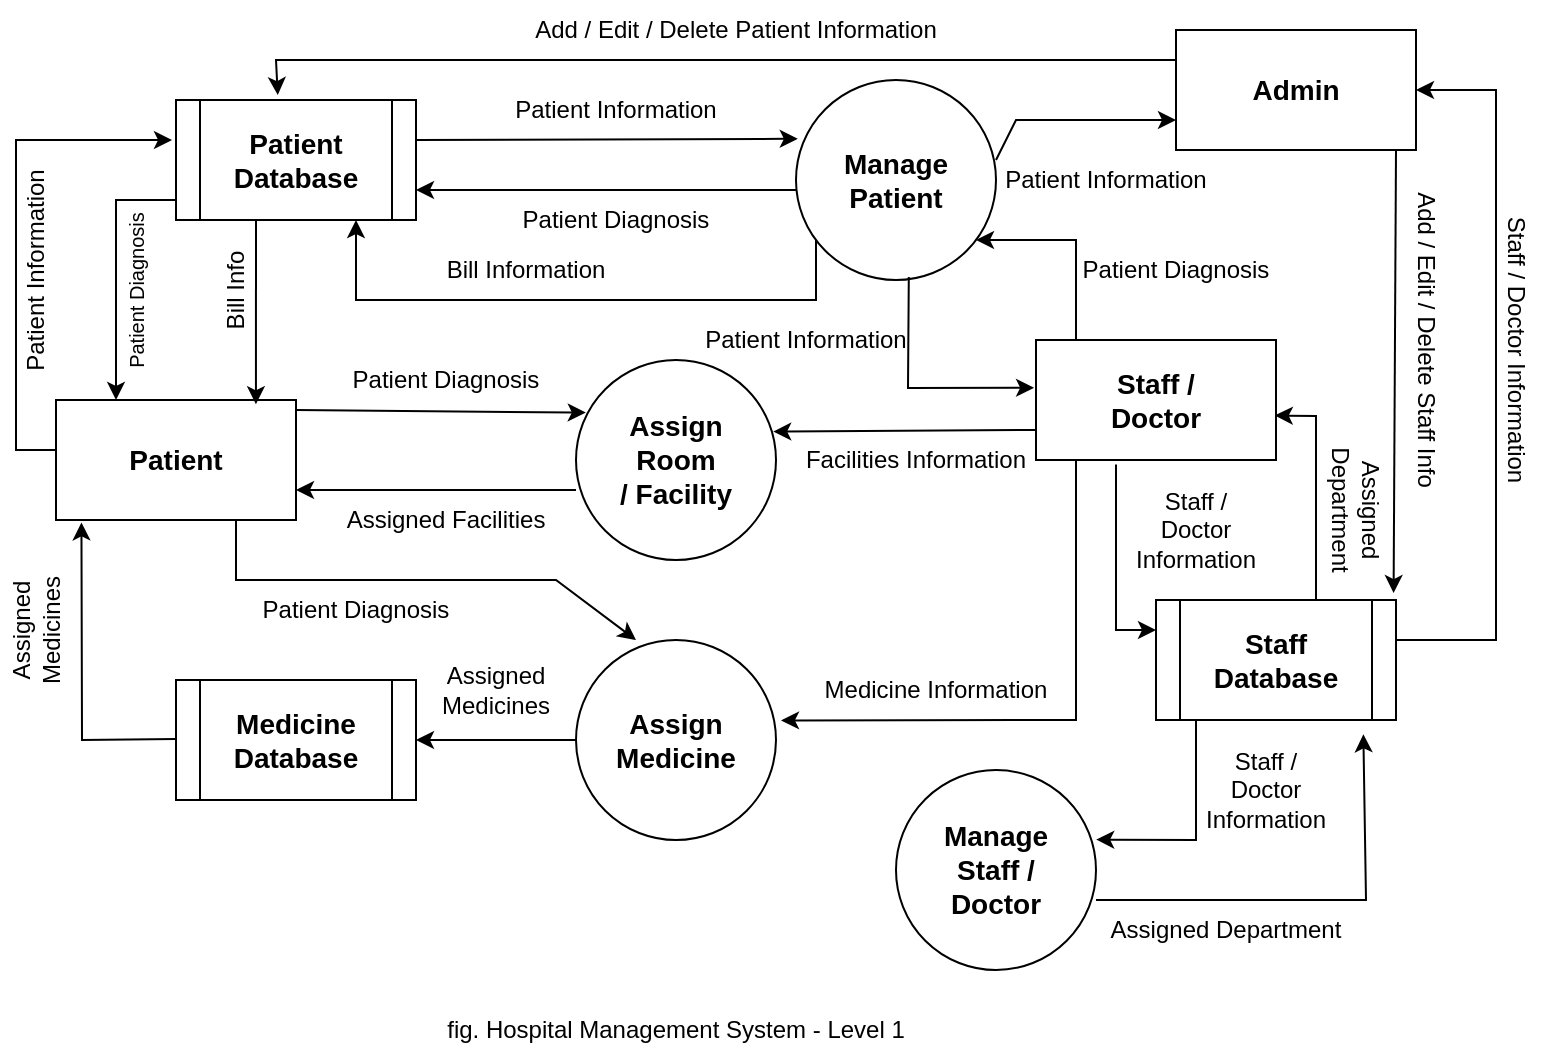 <mxfile version="24.4.13" type="google">
  <diagram name="Page-1" id="6hilnvR5gjLChqrZkT6O">
    <mxGraphModel grid="1" page="1" gridSize="10" guides="1" tooltips="1" connect="1" arrows="1" fold="1" pageScale="1" pageWidth="850" pageHeight="1100" math="0" shadow="0">
      <root>
        <mxCell id="0" />
        <mxCell id="1" parent="0" />
        <mxCell id="jErjd7cucbJIe39EgPCz-1" value="" style="rounded=0;whiteSpace=wrap;html=1;" vertex="1" parent="1">
          <mxGeometry x="55" y="370" width="120" height="60" as="geometry" />
        </mxCell>
        <mxCell id="jErjd7cucbJIe39EgPCz-2" value="&lt;font style=&quot;font-size: 14px;&quot;&gt;&lt;b&gt;Patient&lt;/b&gt;&lt;/font&gt;" style="text;strokeColor=none;align=center;fillColor=none;html=1;verticalAlign=middle;whiteSpace=wrap;rounded=0;" vertex="1" parent="1">
          <mxGeometry x="85" y="385" width="60" height="30" as="geometry" />
        </mxCell>
        <mxCell id="jErjd7cucbJIe39EgPCz-3" value="" style="ellipse;whiteSpace=wrap;html=1;aspect=fixed;" vertex="1" parent="1">
          <mxGeometry x="315" y="350" width="100" height="100" as="geometry" />
        </mxCell>
        <mxCell id="jErjd7cucbJIe39EgPCz-4" value="&lt;font style=&quot;font-size: 14px;&quot;&gt;&lt;b&gt;Assign Room /&amp;nbsp;&lt;/b&gt;&lt;/font&gt;&lt;b style=&quot;font-size: 14px; background-color: initial;&quot;&gt;Facility&lt;/b&gt;" style="text;strokeColor=none;align=center;fillColor=none;html=1;verticalAlign=middle;whiteSpace=wrap;rounded=0;" vertex="1" parent="1">
          <mxGeometry x="335" y="375" width="60" height="50" as="geometry" />
        </mxCell>
        <mxCell id="jErjd7cucbJIe39EgPCz-7" value="" style="endArrow=classic;html=1;rounded=0;entryX=0.049;entryY=0.263;entryDx=0;entryDy=0;entryPerimeter=0;" edge="1" parent="1" target="jErjd7cucbJIe39EgPCz-3">
          <mxGeometry width="50" height="50" relative="1" as="geometry">
            <mxPoint x="175" y="375" as="sourcePoint" />
            <mxPoint x="312" y="378" as="targetPoint" />
          </mxGeometry>
        </mxCell>
        <mxCell id="jErjd7cucbJIe39EgPCz-8" value="Patient Diagnosis" style="text;strokeColor=none;align=center;fillColor=none;html=1;verticalAlign=middle;whiteSpace=wrap;rounded=0;" vertex="1" parent="1">
          <mxGeometry x="195" y="345" width="110" height="30" as="geometry" />
        </mxCell>
        <mxCell id="jErjd7cucbJIe39EgPCz-9" value="" style="endArrow=classic;html=1;rounded=0;" edge="1" parent="1">
          <mxGeometry width="50" height="50" relative="1" as="geometry">
            <mxPoint x="315" y="415" as="sourcePoint" />
            <mxPoint x="175" y="415" as="targetPoint" />
          </mxGeometry>
        </mxCell>
        <mxCell id="jErjd7cucbJIe39EgPCz-10" value="Assigned Facilities" style="text;strokeColor=none;align=center;fillColor=none;html=1;verticalAlign=middle;whiteSpace=wrap;rounded=0;" vertex="1" parent="1">
          <mxGeometry x="195" y="415" width="110" height="30" as="geometry" />
        </mxCell>
        <mxCell id="jErjd7cucbJIe39EgPCz-11" value="" style="shape=process;whiteSpace=wrap;html=1;backgroundOutline=1;" vertex="1" parent="1">
          <mxGeometry x="115" y="510" width="120" height="60" as="geometry" />
        </mxCell>
        <mxCell id="jErjd7cucbJIe39EgPCz-12" value="&lt;font style=&quot;font-size: 14px;&quot;&gt;&lt;b&gt;Medicine Database&lt;/b&gt;&lt;/font&gt;" style="text;strokeColor=none;align=center;fillColor=none;html=1;verticalAlign=middle;whiteSpace=wrap;rounded=0;" vertex="1" parent="1">
          <mxGeometry x="145" y="525" width="60" height="30" as="geometry" />
        </mxCell>
        <mxCell id="jErjd7cucbJIe39EgPCz-13" value="" style="ellipse;whiteSpace=wrap;html=1;aspect=fixed;" vertex="1" parent="1">
          <mxGeometry x="315" y="490" width="100" height="100" as="geometry" />
        </mxCell>
        <mxCell id="jErjd7cucbJIe39EgPCz-14" value="" style="endArrow=classic;html=1;rounded=0;entryX=1;entryY=0.5;entryDx=0;entryDy=0;" edge="1" parent="1" target="jErjd7cucbJIe39EgPCz-11">
          <mxGeometry width="50" height="50" relative="1" as="geometry">
            <mxPoint x="315" y="540" as="sourcePoint" />
            <mxPoint x="365" y="490" as="targetPoint" />
          </mxGeometry>
        </mxCell>
        <mxCell id="jErjd7cucbJIe39EgPCz-15" value="Assigned&lt;br&gt;Medicines" style="text;strokeColor=none;align=center;fillColor=none;html=1;verticalAlign=middle;whiteSpace=wrap;rounded=0;" vertex="1" parent="1">
          <mxGeometry x="245" y="500" width="60" height="30" as="geometry" />
        </mxCell>
        <mxCell id="jErjd7cucbJIe39EgPCz-16" value="&lt;font style=&quot;font-size: 14px;&quot;&gt;&lt;b&gt;Assign Medicine&lt;/b&gt;&lt;/font&gt;" style="text;strokeColor=none;align=center;fillColor=none;html=1;verticalAlign=middle;whiteSpace=wrap;rounded=0;" vertex="1" parent="1">
          <mxGeometry x="335" y="525" width="60" height="30" as="geometry" />
        </mxCell>
        <mxCell id="jErjd7cucbJIe39EgPCz-17" value="" style="endArrow=classic;html=1;rounded=0;entryX=0.106;entryY=1.02;entryDx=0;entryDy=0;entryPerimeter=0;" edge="1" parent="1" target="jErjd7cucbJIe39EgPCz-1">
          <mxGeometry width="50" height="50" relative="1" as="geometry">
            <mxPoint x="115" y="539.55" as="sourcePoint" />
            <mxPoint x="35" y="539.55" as="targetPoint" />
            <Array as="points">
              <mxPoint x="68" y="540" />
            </Array>
          </mxGeometry>
        </mxCell>
        <mxCell id="jErjd7cucbJIe39EgPCz-18" value="Assigned&lt;br&gt;Medicines" style="text;strokeColor=none;align=center;fillColor=none;html=1;verticalAlign=middle;whiteSpace=wrap;rounded=0;rotation=-90;" vertex="1" parent="1">
          <mxGeometry x="15" y="470" width="60" height="30" as="geometry" />
        </mxCell>
        <mxCell id="jErjd7cucbJIe39EgPCz-19" value="" style="endArrow=classic;html=1;rounded=0;entryX=0.3;entryY=0;entryDx=0;entryDy=0;entryPerimeter=0;" edge="1" parent="1" target="jErjd7cucbJIe39EgPCz-13">
          <mxGeometry width="50" height="50" relative="1" as="geometry">
            <mxPoint x="145" y="430" as="sourcePoint" />
            <mxPoint x="335" y="470" as="targetPoint" />
            <Array as="points">
              <mxPoint x="145" y="460" />
              <mxPoint x="305" y="460" />
            </Array>
          </mxGeometry>
        </mxCell>
        <mxCell id="jErjd7cucbJIe39EgPCz-20" value="Patient Diagnosis" style="text;strokeColor=none;align=center;fillColor=none;html=1;verticalAlign=middle;whiteSpace=wrap;rounded=0;" vertex="1" parent="1">
          <mxGeometry x="145" y="460" width="120" height="30" as="geometry" />
        </mxCell>
        <mxCell id="jErjd7cucbJIe39EgPCz-21" value="" style="shape=process;whiteSpace=wrap;html=1;backgroundOutline=1;" vertex="1" parent="1">
          <mxGeometry x="115" y="220" width="120" height="60" as="geometry" />
        </mxCell>
        <mxCell id="jErjd7cucbJIe39EgPCz-22" value="&lt;b&gt;&lt;font style=&quot;font-size: 14px;&quot;&gt;Patient Database&lt;/font&gt;&lt;/b&gt;" style="text;strokeColor=none;align=center;fillColor=none;html=1;verticalAlign=middle;whiteSpace=wrap;rounded=0;" vertex="1" parent="1">
          <mxGeometry x="145" y="235" width="60" height="30" as="geometry" />
        </mxCell>
        <mxCell id="jErjd7cucbJIe39EgPCz-23" value="" style="endArrow=classic;html=1;rounded=0;entryX=0.833;entryY=0.035;entryDx=0;entryDy=0;entryPerimeter=0;" edge="1" parent="1" target="jErjd7cucbJIe39EgPCz-1">
          <mxGeometry width="50" height="50" relative="1" as="geometry">
            <mxPoint x="155" y="280" as="sourcePoint" />
            <mxPoint x="205" y="230" as="targetPoint" />
          </mxGeometry>
        </mxCell>
        <mxCell id="jErjd7cucbJIe39EgPCz-24" value="Bill Info" style="text;strokeColor=none;align=center;fillColor=none;html=1;verticalAlign=middle;whiteSpace=wrap;rounded=0;rotation=-90;" vertex="1" parent="1">
          <mxGeometry x="115" y="300" width="60" height="30" as="geometry" />
        </mxCell>
        <mxCell id="jErjd7cucbJIe39EgPCz-25" value="" style="endArrow=classic;html=1;rounded=0;" edge="1" parent="1">
          <mxGeometry width="50" height="50" relative="1" as="geometry">
            <mxPoint x="55" y="395" as="sourcePoint" />
            <mxPoint x="113" y="240" as="targetPoint" />
            <Array as="points">
              <mxPoint x="35" y="395" />
              <mxPoint x="35" y="240" />
            </Array>
          </mxGeometry>
        </mxCell>
        <mxCell id="jErjd7cucbJIe39EgPCz-26" value="Patient Information" style="text;strokeColor=none;align=center;fillColor=none;html=1;verticalAlign=middle;whiteSpace=wrap;rounded=0;rotation=-90;" vertex="1" parent="1">
          <mxGeometry x="-15" y="290" width="120" height="30" as="geometry" />
        </mxCell>
        <mxCell id="jErjd7cucbJIe39EgPCz-27" value="" style="endArrow=classic;html=1;rounded=0;entryX=0.25;entryY=0;entryDx=0;entryDy=0;" edge="1" parent="1" target="jErjd7cucbJIe39EgPCz-1">
          <mxGeometry width="50" height="50" relative="1" as="geometry">
            <mxPoint x="115" y="270" as="sourcePoint" />
            <mxPoint x="165" y="220" as="targetPoint" />
            <Array as="points">
              <mxPoint x="85" y="270" />
            </Array>
          </mxGeometry>
        </mxCell>
        <mxCell id="jErjd7cucbJIe39EgPCz-28" value="&lt;font style=&quot;font-size: 10px;&quot;&gt;Patient Diagnosis&lt;/font&gt;" style="text;strokeColor=none;align=center;fillColor=none;html=1;verticalAlign=middle;whiteSpace=wrap;rounded=0;rotation=-90;" vertex="1" parent="1">
          <mxGeometry x="35" y="300" width="120" height="30" as="geometry" />
        </mxCell>
        <mxCell id="jErjd7cucbJIe39EgPCz-29" value="" style="ellipse;whiteSpace=wrap;html=1;aspect=fixed;" vertex="1" parent="1">
          <mxGeometry x="425" y="210" width="100" height="100" as="geometry" />
        </mxCell>
        <mxCell id="jErjd7cucbJIe39EgPCz-30" value="" style="endArrow=classic;html=1;rounded=0;entryX=0.009;entryY=0.294;entryDx=0;entryDy=0;entryPerimeter=0;" edge="1" parent="1" target="jErjd7cucbJIe39EgPCz-29">
          <mxGeometry width="50" height="50" relative="1" as="geometry">
            <mxPoint x="235" y="240" as="sourcePoint" />
            <mxPoint x="285" y="190" as="targetPoint" />
          </mxGeometry>
        </mxCell>
        <mxCell id="jErjd7cucbJIe39EgPCz-31" value="Patient Information" style="text;strokeColor=none;align=center;fillColor=none;html=1;verticalAlign=middle;whiteSpace=wrap;rounded=0;" vertex="1" parent="1">
          <mxGeometry x="275" y="210" width="120" height="30" as="geometry" />
        </mxCell>
        <mxCell id="jErjd7cucbJIe39EgPCz-32" value="" style="endArrow=classic;html=1;rounded=0;entryX=1;entryY=0.75;entryDx=0;entryDy=0;" edge="1" parent="1" target="jErjd7cucbJIe39EgPCz-21">
          <mxGeometry width="50" height="50" relative="1" as="geometry">
            <mxPoint x="425" y="265" as="sourcePoint" />
            <mxPoint x="475" y="215" as="targetPoint" />
          </mxGeometry>
        </mxCell>
        <mxCell id="jErjd7cucbJIe39EgPCz-33" value="Patient Diagnosis" style="text;strokeColor=none;align=center;fillColor=none;html=1;verticalAlign=middle;whiteSpace=wrap;rounded=0;" vertex="1" parent="1">
          <mxGeometry x="275" y="265" width="120" height="30" as="geometry" />
        </mxCell>
        <mxCell id="jErjd7cucbJIe39EgPCz-34" value="" style="endArrow=classic;html=1;rounded=0;entryX=0.75;entryY=1;entryDx=0;entryDy=0;" edge="1" parent="1" target="jErjd7cucbJIe39EgPCz-21">
          <mxGeometry width="50" height="50" relative="1" as="geometry">
            <mxPoint x="435" y="290" as="sourcePoint" />
            <mxPoint x="205" y="320" as="targetPoint" />
            <Array as="points">
              <mxPoint x="435" y="320" />
              <mxPoint x="205" y="320" />
            </Array>
          </mxGeometry>
        </mxCell>
        <mxCell id="jErjd7cucbJIe39EgPCz-35" value="Bill Information" style="text;strokeColor=none;align=center;fillColor=none;html=1;verticalAlign=middle;whiteSpace=wrap;rounded=0;" vertex="1" parent="1">
          <mxGeometry x="245" y="290" width="90" height="30" as="geometry" />
        </mxCell>
        <mxCell id="jErjd7cucbJIe39EgPCz-36" value="&lt;font style=&quot;font-size: 14px;&quot;&gt;&lt;b&gt;Manage Patient&lt;/b&gt;&lt;/font&gt;" style="text;strokeColor=none;align=center;fillColor=none;html=1;verticalAlign=middle;whiteSpace=wrap;rounded=0;" vertex="1" parent="1">
          <mxGeometry x="445" y="245" width="60" height="30" as="geometry" />
        </mxCell>
        <mxCell id="jErjd7cucbJIe39EgPCz-37" value="" style="rounded=0;whiteSpace=wrap;html=1;" vertex="1" parent="1">
          <mxGeometry x="615" y="185" width="120" height="60" as="geometry" />
        </mxCell>
        <mxCell id="jErjd7cucbJIe39EgPCz-38" value="" style="endArrow=classic;html=1;rounded=0;entryX=0.424;entryY=-0.041;entryDx=0;entryDy=0;entryPerimeter=0;" edge="1" parent="1" target="jErjd7cucbJIe39EgPCz-21">
          <mxGeometry width="50" height="50" relative="1" as="geometry">
            <mxPoint x="615" y="200" as="sourcePoint" />
            <mxPoint x="665" y="150" as="targetPoint" />
            <Array as="points">
              <mxPoint x="165" y="200" />
            </Array>
          </mxGeometry>
        </mxCell>
        <mxCell id="jErjd7cucbJIe39EgPCz-39" value="Add / Edit / Delete Patient Information" style="text;strokeColor=none;align=center;fillColor=none;html=1;verticalAlign=middle;whiteSpace=wrap;rounded=0;" vertex="1" parent="1">
          <mxGeometry x="255" y="170" width="280" height="30" as="geometry" />
        </mxCell>
        <mxCell id="jErjd7cucbJIe39EgPCz-40" value="" style="endArrow=classic;html=1;rounded=0;entryX=0;entryY=0.75;entryDx=0;entryDy=0;" edge="1" parent="1" target="jErjd7cucbJIe39EgPCz-37">
          <mxGeometry width="50" height="50" relative="1" as="geometry">
            <mxPoint x="525" y="250" as="sourcePoint" />
            <mxPoint x="575" y="200" as="targetPoint" />
            <Array as="points">
              <mxPoint x="535" y="230" />
            </Array>
          </mxGeometry>
        </mxCell>
        <mxCell id="jErjd7cucbJIe39EgPCz-41" value="Patient Information" style="text;strokeColor=none;align=center;fillColor=none;html=1;verticalAlign=middle;whiteSpace=wrap;rounded=0;" vertex="1" parent="1">
          <mxGeometry x="525" y="245" width="110" height="30" as="geometry" />
        </mxCell>
        <mxCell id="jErjd7cucbJIe39EgPCz-42" value="&lt;font style=&quot;font-size: 14px;&quot;&gt;&lt;b&gt;Admin&lt;/b&gt;&lt;/font&gt;" style="text;strokeColor=none;align=center;fillColor=none;html=1;verticalAlign=middle;whiteSpace=wrap;rounded=0;" vertex="1" parent="1">
          <mxGeometry x="645" y="200" width="60" height="30" as="geometry" />
        </mxCell>
        <mxCell id="jErjd7cucbJIe39EgPCz-43" value="" style="rounded=0;whiteSpace=wrap;html=1;" vertex="1" parent="1">
          <mxGeometry x="545" y="340" width="120" height="60" as="geometry" />
        </mxCell>
        <mxCell id="jErjd7cucbJIe39EgPCz-44" value="&lt;font style=&quot;font-size: 14px;&quot;&gt;&lt;b&gt;Staff / Do&lt;/b&gt;&lt;/font&gt;&lt;b style=&quot;font-size: 14px; background-color: initial;&quot;&gt;ctor&lt;/b&gt;" style="text;strokeColor=none;align=center;fillColor=none;html=1;verticalAlign=middle;whiteSpace=wrap;rounded=0;" vertex="1" parent="1">
          <mxGeometry x="575" y="355" width="60" height="30" as="geometry" />
        </mxCell>
        <mxCell id="jErjd7cucbJIe39EgPCz-45" value="" style="endArrow=classic;html=1;rounded=0;" edge="1" parent="1">
          <mxGeometry width="50" height="50" relative="1" as="geometry">
            <mxPoint x="565" y="340" as="sourcePoint" />
            <mxPoint x="515" y="290" as="targetPoint" />
            <Array as="points">
              <mxPoint x="565" y="290" />
            </Array>
          </mxGeometry>
        </mxCell>
        <mxCell id="jErjd7cucbJIe39EgPCz-46" value="Patient Diagnosis" style="text;strokeColor=none;align=center;fillColor=none;html=1;verticalAlign=middle;whiteSpace=wrap;rounded=0;" vertex="1" parent="1">
          <mxGeometry x="565" y="290" width="100" height="30" as="geometry" />
        </mxCell>
        <mxCell id="jErjd7cucbJIe39EgPCz-47" value="" style="endArrow=classic;html=1;rounded=0;exitX=0.564;exitY=0.985;exitDx=0;exitDy=0;exitPerimeter=0;entryX=-0.008;entryY=0.398;entryDx=0;entryDy=0;entryPerimeter=0;" edge="1" parent="1" source="jErjd7cucbJIe39EgPCz-29" target="jErjd7cucbJIe39EgPCz-43">
          <mxGeometry width="50" height="50" relative="1" as="geometry">
            <mxPoint x="455" y="375" as="sourcePoint" />
            <mxPoint x="505" y="325" as="targetPoint" />
            <Array as="points">
              <mxPoint x="481" y="364" />
            </Array>
          </mxGeometry>
        </mxCell>
        <mxCell id="jErjd7cucbJIe39EgPCz-48" value="Patient Information" style="text;strokeColor=none;align=center;fillColor=none;html=1;verticalAlign=middle;whiteSpace=wrap;rounded=0;" vertex="1" parent="1">
          <mxGeometry x="375" y="325" width="110" height="30" as="geometry" />
        </mxCell>
        <mxCell id="jErjd7cucbJIe39EgPCz-49" value="" style="endArrow=classic;html=1;rounded=0;entryX=0.986;entryY=0.358;entryDx=0;entryDy=0;entryPerimeter=0;" edge="1" parent="1" target="jErjd7cucbJIe39EgPCz-3">
          <mxGeometry width="50" height="50" relative="1" as="geometry">
            <mxPoint x="545" y="385" as="sourcePoint" />
            <mxPoint x="595" y="335" as="targetPoint" />
          </mxGeometry>
        </mxCell>
        <mxCell id="jErjd7cucbJIe39EgPCz-50" value="Facilities Information" style="text;strokeColor=none;align=center;fillColor=none;html=1;verticalAlign=middle;whiteSpace=wrap;rounded=0;" vertex="1" parent="1">
          <mxGeometry x="425" y="385" width="120" height="30" as="geometry" />
        </mxCell>
        <mxCell id="jErjd7cucbJIe39EgPCz-51" value="" style="endArrow=classic;html=1;rounded=0;entryX=1.025;entryY=0.402;entryDx=0;entryDy=0;entryPerimeter=0;" edge="1" parent="1" target="jErjd7cucbJIe39EgPCz-13">
          <mxGeometry width="50" height="50" relative="1" as="geometry">
            <mxPoint x="565" y="400" as="sourcePoint" />
            <mxPoint x="615" y="350" as="targetPoint" />
            <Array as="points">
              <mxPoint x="565" y="530" />
            </Array>
          </mxGeometry>
        </mxCell>
        <mxCell id="jErjd7cucbJIe39EgPCz-52" value="Medicine Information" style="text;strokeColor=none;align=center;fillColor=none;html=1;verticalAlign=middle;whiteSpace=wrap;rounded=0;" vertex="1" parent="1">
          <mxGeometry x="435" y="500" width="120" height="30" as="geometry" />
        </mxCell>
        <mxCell id="jErjd7cucbJIe39EgPCz-53" value="" style="shape=process;whiteSpace=wrap;html=1;backgroundOutline=1;" vertex="1" parent="1">
          <mxGeometry x="605" y="470" width="120" height="60" as="geometry" />
        </mxCell>
        <mxCell id="jErjd7cucbJIe39EgPCz-54" value="&lt;font style=&quot;font-size: 14px;&quot;&gt;&lt;b&gt;Staff Database&lt;/b&gt;&lt;/font&gt;" style="text;strokeColor=none;align=center;fillColor=none;html=1;verticalAlign=middle;whiteSpace=wrap;rounded=0;" vertex="1" parent="1">
          <mxGeometry x="635" y="485" width="60" height="30" as="geometry" />
        </mxCell>
        <mxCell id="jErjd7cucbJIe39EgPCz-55" value="" style="endArrow=classic;html=1;rounded=0;entryX=0;entryY=0.25;entryDx=0;entryDy=0;" edge="1" parent="1" target="jErjd7cucbJIe39EgPCz-53">
          <mxGeometry width="50" height="50" relative="1" as="geometry">
            <mxPoint x="585" y="402.28" as="sourcePoint" />
            <mxPoint x="586.24" y="470.0" as="targetPoint" />
            <Array as="points">
              <mxPoint x="585" y="485" />
            </Array>
          </mxGeometry>
        </mxCell>
        <mxCell id="jErjd7cucbJIe39EgPCz-56" value="Staff / Doctor Information" style="text;strokeColor=none;align=center;fillColor=none;html=1;verticalAlign=middle;whiteSpace=wrap;rounded=0;" vertex="1" parent="1">
          <mxGeometry x="595" y="420" width="60" height="30" as="geometry" />
        </mxCell>
        <mxCell id="jErjd7cucbJIe39EgPCz-57" value="" style="endArrow=classic;html=1;rounded=0;entryX=0.995;entryY=0.629;entryDx=0;entryDy=0;entryPerimeter=0;" edge="1" parent="1" target="jErjd7cucbJIe39EgPCz-43">
          <mxGeometry width="50" height="50" relative="1" as="geometry">
            <mxPoint x="685" y="470" as="sourcePoint" />
            <mxPoint x="735" y="420" as="targetPoint" />
            <Array as="points">
              <mxPoint x="685" y="378" />
            </Array>
          </mxGeometry>
        </mxCell>
        <mxCell id="jErjd7cucbJIe39EgPCz-58" value="Assigned Department" style="text;strokeColor=none;align=center;fillColor=none;html=1;verticalAlign=middle;whiteSpace=wrap;rounded=0;rotation=90;" vertex="1" parent="1">
          <mxGeometry x="675" y="410" width="60" height="30" as="geometry" />
        </mxCell>
        <mxCell id="jErjd7cucbJIe39EgPCz-59" value="" style="endArrow=classic;html=1;rounded=0;entryX=0.99;entryY=-0.058;entryDx=0;entryDy=0;entryPerimeter=0;" edge="1" parent="1" target="jErjd7cucbJIe39EgPCz-53">
          <mxGeometry width="50" height="50" relative="1" as="geometry">
            <mxPoint x="725" y="245" as="sourcePoint" />
            <mxPoint x="775" y="195" as="targetPoint" />
          </mxGeometry>
        </mxCell>
        <mxCell id="jErjd7cucbJIe39EgPCz-60" value="Add / Edit / Delete Staff Info" style="text;strokeColor=none;align=center;fillColor=none;html=1;verticalAlign=middle;whiteSpace=wrap;rounded=0;rotation=90;" vertex="1" parent="1">
          <mxGeometry x="655" y="325" width="170" height="30" as="geometry" />
        </mxCell>
        <mxCell id="jErjd7cucbJIe39EgPCz-61" value="" style="endArrow=classic;html=1;rounded=0;entryX=1;entryY=0.5;entryDx=0;entryDy=0;" edge="1" parent="1" target="jErjd7cucbJIe39EgPCz-37">
          <mxGeometry width="50" height="50" relative="1" as="geometry">
            <mxPoint x="725" y="490" as="sourcePoint" />
            <mxPoint x="775" y="210" as="targetPoint" />
            <Array as="points">
              <mxPoint x="775" y="490" />
              <mxPoint x="775" y="215" />
            </Array>
          </mxGeometry>
        </mxCell>
        <mxCell id="jErjd7cucbJIe39EgPCz-62" value="Staff / Doctor Information" style="text;strokeColor=none;align=center;fillColor=none;html=1;verticalAlign=middle;whiteSpace=wrap;rounded=0;rotation=90;" vertex="1" parent="1">
          <mxGeometry x="705" y="330" width="160" height="30" as="geometry" />
        </mxCell>
        <mxCell id="jErjd7cucbJIe39EgPCz-63" value="" style="ellipse;whiteSpace=wrap;html=1;aspect=fixed;" vertex="1" parent="1">
          <mxGeometry x="475" y="555" width="100" height="100" as="geometry" />
        </mxCell>
        <mxCell id="jErjd7cucbJIe39EgPCz-64" value="&lt;b&gt;&lt;font style=&quot;font-size: 14px;&quot;&gt;Manage Staff / Doctor&lt;/font&gt;&lt;/b&gt;" style="text;strokeColor=none;align=center;fillColor=none;html=1;verticalAlign=middle;whiteSpace=wrap;rounded=0;" vertex="1" parent="1">
          <mxGeometry x="495" y="590" width="60" height="30" as="geometry" />
        </mxCell>
        <mxCell id="jErjd7cucbJIe39EgPCz-65" value="" style="endArrow=classic;html=1;rounded=0;entryX=1.001;entryY=0.348;entryDx=0;entryDy=0;entryPerimeter=0;" edge="1" parent="1" target="jErjd7cucbJIe39EgPCz-63">
          <mxGeometry width="50" height="50" relative="1" as="geometry">
            <mxPoint x="625" y="530" as="sourcePoint" />
            <mxPoint x="675" y="480" as="targetPoint" />
            <Array as="points">
              <mxPoint x="625" y="590" />
            </Array>
          </mxGeometry>
        </mxCell>
        <mxCell id="jErjd7cucbJIe39EgPCz-66" value="Staff / Doctor Information" style="text;strokeColor=none;align=center;fillColor=none;html=1;verticalAlign=middle;whiteSpace=wrap;rounded=0;" vertex="1" parent="1">
          <mxGeometry x="630" y="550" width="60" height="30" as="geometry" />
        </mxCell>
        <mxCell id="jErjd7cucbJIe39EgPCz-67" value="" style="endArrow=classic;html=1;rounded=0;entryX=0.864;entryY=1.119;entryDx=0;entryDy=0;entryPerimeter=0;" edge="1" parent="1" target="jErjd7cucbJIe39EgPCz-53">
          <mxGeometry width="50" height="50" relative="1" as="geometry">
            <mxPoint x="575" y="620" as="sourcePoint" />
            <mxPoint x="625" y="570" as="targetPoint" />
            <Array as="points">
              <mxPoint x="710" y="620" />
            </Array>
          </mxGeometry>
        </mxCell>
        <mxCell id="jErjd7cucbJIe39EgPCz-68" value="Assigned Department" style="text;strokeColor=none;align=center;fillColor=none;html=1;verticalAlign=middle;whiteSpace=wrap;rounded=0;" vertex="1" parent="1">
          <mxGeometry x="580" y="620" width="120" height="30" as="geometry" />
        </mxCell>
        <mxCell id="jErjd7cucbJIe39EgPCz-69" value="fig. Hospital Management System - Level 1" style="text;strokeColor=none;align=center;fillColor=none;html=1;verticalAlign=middle;whiteSpace=wrap;rounded=0;" vertex="1" parent="1">
          <mxGeometry x="225" y="670" width="280" height="30" as="geometry" />
        </mxCell>
      </root>
    </mxGraphModel>
  </diagram>
</mxfile>
